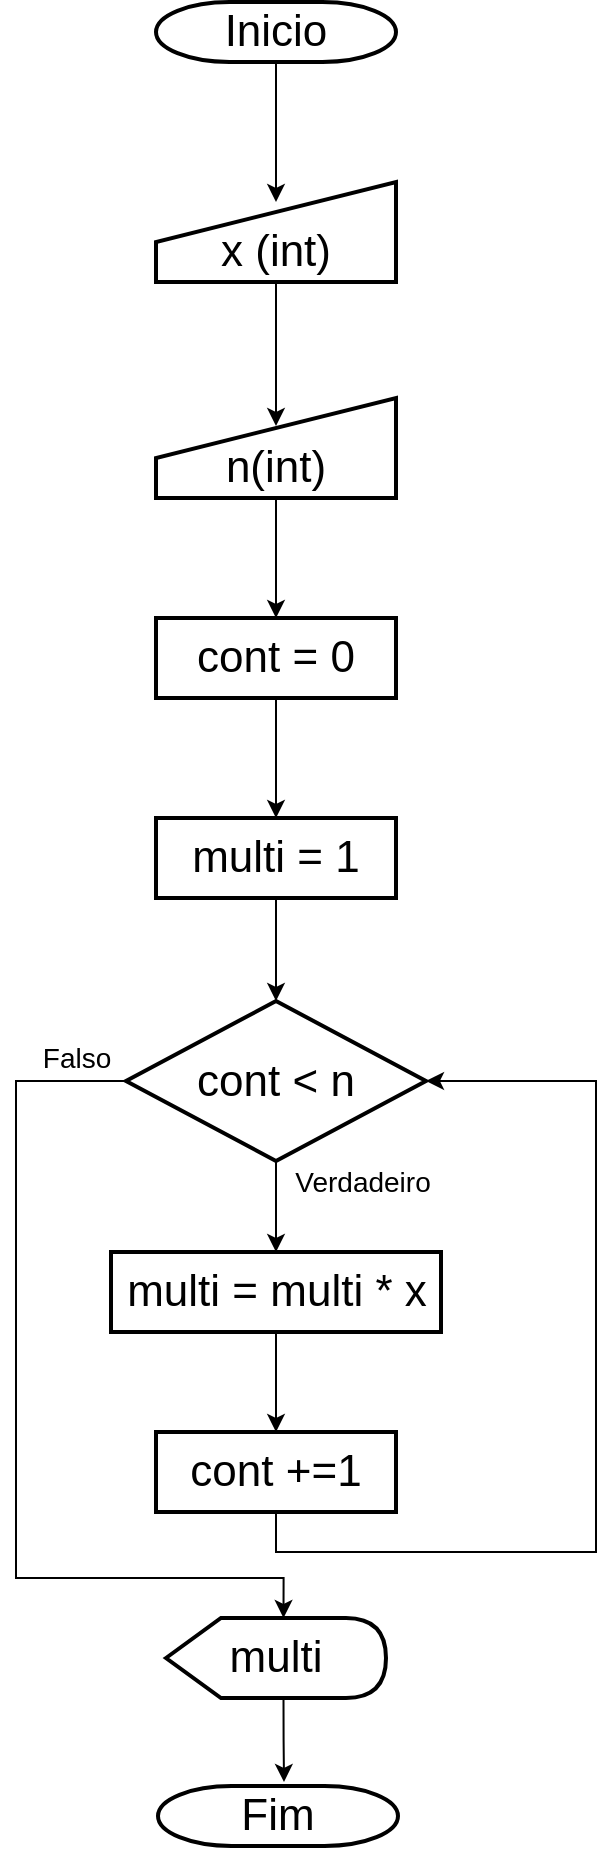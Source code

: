 <mxfile version="12.9.13" type="device"><diagram id="12wW3bfRcJQQd943KrCA" name="Página-1"><mxGraphModel dx="852" dy="494" grid="1" gridSize="10" guides="1" tooltips="1" connect="1" arrows="1" fold="1" page="1" pageScale="1" pageWidth="827" pageHeight="1169" math="0" shadow="0"><root><mxCell id="0"/><mxCell id="1" parent="0"/><mxCell id="Rz3yrfJWTSzsDUfc7b2H-1" style="edgeStyle=orthogonalEdgeStyle;rounded=0;orthogonalLoop=1;jettySize=auto;html=1;exitX=0.5;exitY=1;exitDx=0;exitDy=0;exitPerimeter=0;" edge="1" parent="1" source="Rz3yrfJWTSzsDUfc7b2H-2"><mxGeometry relative="1" as="geometry"><mxPoint x="160" y="130" as="targetPoint"/></mxGeometry></mxCell><mxCell id="Rz3yrfJWTSzsDUfc7b2H-2" value="Inicio" style="strokeWidth=2;html=1;shape=mxgraph.flowchart.terminator;whiteSpace=wrap;fontSize=22;" vertex="1" parent="1"><mxGeometry x="100" y="30" width="120" height="30" as="geometry"/></mxCell><mxCell id="Rz3yrfJWTSzsDUfc7b2H-3" style="edgeStyle=orthogonalEdgeStyle;rounded=0;orthogonalLoop=1;jettySize=auto;html=1;exitX=0.5;exitY=1;exitDx=0;exitDy=0;entryX=0.5;entryY=0.28;entryDx=0;entryDy=0;entryPerimeter=0;" edge="1" parent="1" source="Rz3yrfJWTSzsDUfc7b2H-4" target="Rz3yrfJWTSzsDUfc7b2H-6"><mxGeometry relative="1" as="geometry"/></mxCell><mxCell id="Rz3yrfJWTSzsDUfc7b2H-4" value="x (int)" style="shape=manualInput;whiteSpace=wrap;html=1;strokeWidth=2;fontSize=22;verticalAlign=bottom;" vertex="1" parent="1"><mxGeometry x="100" y="120" width="120" height="50" as="geometry"/></mxCell><mxCell id="Rz3yrfJWTSzsDUfc7b2H-5" style="edgeStyle=orthogonalEdgeStyle;rounded=0;orthogonalLoop=1;jettySize=auto;html=1;exitX=0.5;exitY=1;exitDx=0;exitDy=0;entryX=0.5;entryY=0;entryDx=0;entryDy=0;" edge="1" parent="1" source="Rz3yrfJWTSzsDUfc7b2H-6" target="Rz3yrfJWTSzsDUfc7b2H-11"><mxGeometry relative="1" as="geometry"/></mxCell><mxCell id="Rz3yrfJWTSzsDUfc7b2H-6" value="n(int)" style="shape=manualInput;whiteSpace=wrap;html=1;strokeWidth=2;fontSize=22;verticalAlign=bottom;" vertex="1" parent="1"><mxGeometry x="100" y="228" width="120" height="50" as="geometry"/></mxCell><mxCell id="Rz3yrfJWTSzsDUfc7b2H-7" style="edgeStyle=orthogonalEdgeStyle;rounded=0;orthogonalLoop=1;jettySize=auto;html=1;exitX=0.5;exitY=1;exitDx=0;exitDy=0;entryX=0.5;entryY=0;entryDx=0;entryDy=0;" edge="1" parent="1" source="Rz3yrfJWTSzsDUfc7b2H-9" target="Rz3yrfJWTSzsDUfc7b2H-13"><mxGeometry relative="1" as="geometry"/></mxCell><mxCell id="Rz3yrfJWTSzsDUfc7b2H-8" style="edgeStyle=orthogonalEdgeStyle;rounded=0;orthogonalLoop=1;jettySize=auto;html=1;exitX=0;exitY=0.5;exitDx=0;exitDy=0;entryX=0;entryY=0;entryDx=58.75;entryDy=0;entryPerimeter=0;" edge="1" parent="1" source="Rz3yrfJWTSzsDUfc7b2H-9" target="Rz3yrfJWTSzsDUfc7b2H-20"><mxGeometry relative="1" as="geometry"><Array as="points"><mxPoint x="30" y="570"/><mxPoint x="30" y="818"/><mxPoint x="164" y="818"/></Array></mxGeometry></mxCell><mxCell id="Rz3yrfJWTSzsDUfc7b2H-9" value="cont &amp;lt; n" style="rhombus;whiteSpace=wrap;html=1;strokeWidth=2;fontSize=22;" vertex="1" parent="1"><mxGeometry x="85" y="529.5" width="150" height="80" as="geometry"/></mxCell><mxCell id="Rz3yrfJWTSzsDUfc7b2H-10" style="edgeStyle=orthogonalEdgeStyle;rounded=0;orthogonalLoop=1;jettySize=auto;html=1;exitX=0.5;exitY=1;exitDx=0;exitDy=0;entryX=0.5;entryY=0;entryDx=0;entryDy=0;" edge="1" parent="1" source="Rz3yrfJWTSzsDUfc7b2H-11" target="Rz3yrfJWTSzsDUfc7b2H-17"><mxGeometry relative="1" as="geometry"/></mxCell><mxCell id="Rz3yrfJWTSzsDUfc7b2H-11" value="cont = 0" style="rounded=0;whiteSpace=wrap;html=1;strokeWidth=2;fontSize=22;" vertex="1" parent="1"><mxGeometry x="100" y="338" width="120" height="40" as="geometry"/></mxCell><mxCell id="Rz3yrfJWTSzsDUfc7b2H-12" style="edgeStyle=orthogonalEdgeStyle;rounded=0;orthogonalLoop=1;jettySize=auto;html=1;exitX=0.5;exitY=1;exitDx=0;exitDy=0;entryX=0.5;entryY=0;entryDx=0;entryDy=0;" edge="1" parent="1" source="Rz3yrfJWTSzsDUfc7b2H-13" target="Rz3yrfJWTSzsDUfc7b2H-15"><mxGeometry relative="1" as="geometry"/></mxCell><mxCell id="Rz3yrfJWTSzsDUfc7b2H-13" value="multi = multi * x" style="rounded=0;whiteSpace=wrap;html=1;strokeWidth=2;fontSize=22;" vertex="1" parent="1"><mxGeometry x="77.5" y="655" width="165" height="40" as="geometry"/></mxCell><mxCell id="Rz3yrfJWTSzsDUfc7b2H-14" style="edgeStyle=orthogonalEdgeStyle;rounded=0;orthogonalLoop=1;jettySize=auto;html=1;exitX=0.5;exitY=1;exitDx=0;exitDy=0;entryX=1;entryY=0.5;entryDx=0;entryDy=0;" edge="1" parent="1" source="Rz3yrfJWTSzsDUfc7b2H-15" target="Rz3yrfJWTSzsDUfc7b2H-9"><mxGeometry relative="1" as="geometry"><Array as="points"><mxPoint x="160" y="805"/><mxPoint x="320" y="805"/><mxPoint x="320" y="570"/></Array></mxGeometry></mxCell><mxCell id="Rz3yrfJWTSzsDUfc7b2H-15" value="cont +=1" style="rounded=0;whiteSpace=wrap;html=1;strokeWidth=2;fontSize=22;" vertex="1" parent="1"><mxGeometry x="100" y="745" width="120" height="40" as="geometry"/></mxCell><mxCell id="Rz3yrfJWTSzsDUfc7b2H-16" style="edgeStyle=orthogonalEdgeStyle;rounded=0;orthogonalLoop=1;jettySize=auto;html=1;exitX=0.5;exitY=1;exitDx=0;exitDy=0;entryX=0.5;entryY=0;entryDx=0;entryDy=0;" edge="1" parent="1" source="Rz3yrfJWTSzsDUfc7b2H-17" target="Rz3yrfJWTSzsDUfc7b2H-9"><mxGeometry relative="1" as="geometry"/></mxCell><mxCell id="Rz3yrfJWTSzsDUfc7b2H-17" value="multi = 1" style="rounded=0;whiteSpace=wrap;html=1;strokeWidth=2;fontSize=22;" vertex="1" parent="1"><mxGeometry x="100" y="438" width="120" height="40" as="geometry"/></mxCell><mxCell id="Rz3yrfJWTSzsDUfc7b2H-18" value="&lt;font style=&quot;font-size: 14px&quot;&gt;Verdadeiro&lt;/font&gt;" style="text;html=1;align=center;verticalAlign=middle;resizable=0;points=[];autosize=1;" vertex="1" parent="1"><mxGeometry x="162.5" y="609.5" width="80" height="20" as="geometry"/></mxCell><mxCell id="Rz3yrfJWTSzsDUfc7b2H-19" style="edgeStyle=orthogonalEdgeStyle;rounded=0;orthogonalLoop=1;jettySize=auto;html=1;exitX=0;exitY=0;exitDx=58.75;exitDy=40;exitPerimeter=0;" edge="1" parent="1" source="Rz3yrfJWTSzsDUfc7b2H-20"><mxGeometry relative="1" as="geometry"><mxPoint x="164" y="920" as="targetPoint"/></mxGeometry></mxCell><mxCell id="Rz3yrfJWTSzsDUfc7b2H-20" value="multi" style="shape=display;whiteSpace=wrap;html=1;strokeWidth=2;fontSize=22;" vertex="1" parent="1"><mxGeometry x="105" y="838" width="110" height="40" as="geometry"/></mxCell><mxCell id="Rz3yrfJWTSzsDUfc7b2H-21" value="&lt;font style=&quot;font-size: 14px&quot;&gt;Falso&lt;/font&gt;" style="text;html=1;align=center;verticalAlign=middle;resizable=0;points=[];autosize=1;" vertex="1" parent="1"><mxGeometry x="35" y="548" width="50" height="20" as="geometry"/></mxCell><mxCell id="Rz3yrfJWTSzsDUfc7b2H-22" value="Fim" style="strokeWidth=2;html=1;shape=mxgraph.flowchart.terminator;whiteSpace=wrap;fontSize=22;" vertex="1" parent="1"><mxGeometry x="101" y="922" width="120" height="30" as="geometry"/></mxCell></root></mxGraphModel></diagram></mxfile>
